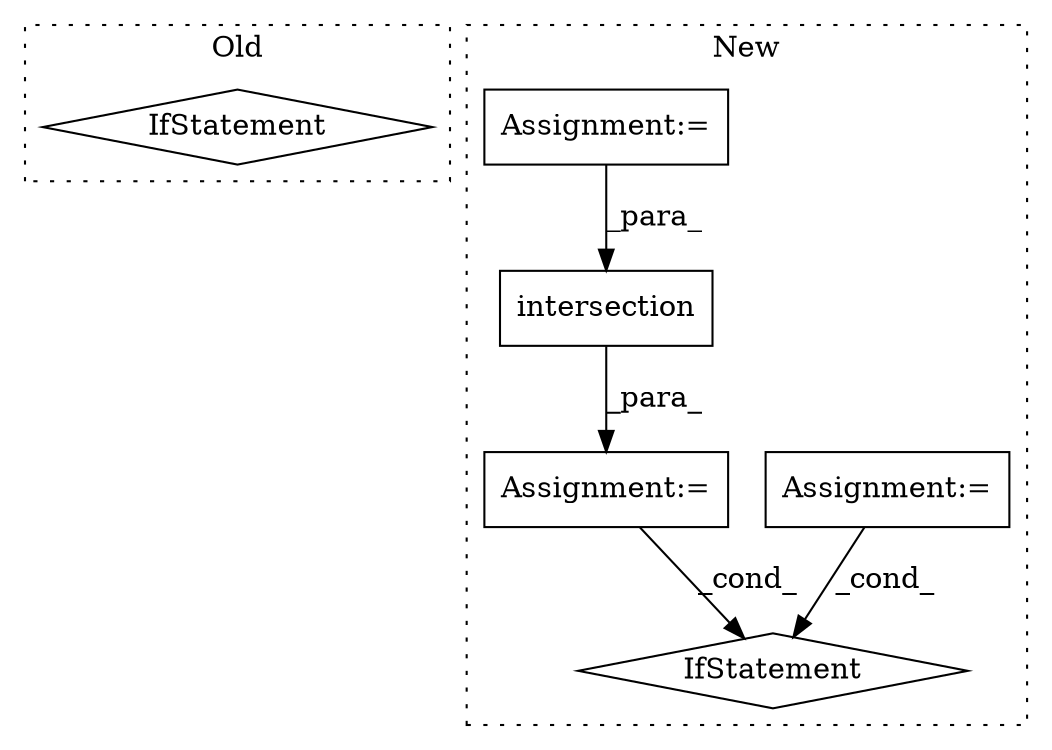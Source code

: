 digraph G {
subgraph cluster0 {
1 [label="IfStatement" a="25" s="38903,38923" l="4,2" shape="diamond"];
label = "Old";
style="dotted";
}
subgraph cluster1 {
2 [label="intersection" a="32" s="5078,5104" l="13,1" shape="box"];
3 [label="Assignment:=" a="7" s="5072" l="1" shape="box"];
4 [label="IfStatement" a="25" s="5159,5200" l="4,2" shape="diamond"];
5 [label="Assignment:=" a="7" s="5130" l="1" shape="box"];
6 [label="Assignment:=" a="7" s="4929" l="1" shape="box"];
label = "New";
style="dotted";
}
2 -> 3 [label="_para_"];
3 -> 4 [label="_cond_"];
5 -> 4 [label="_cond_"];
6 -> 2 [label="_para_"];
}
